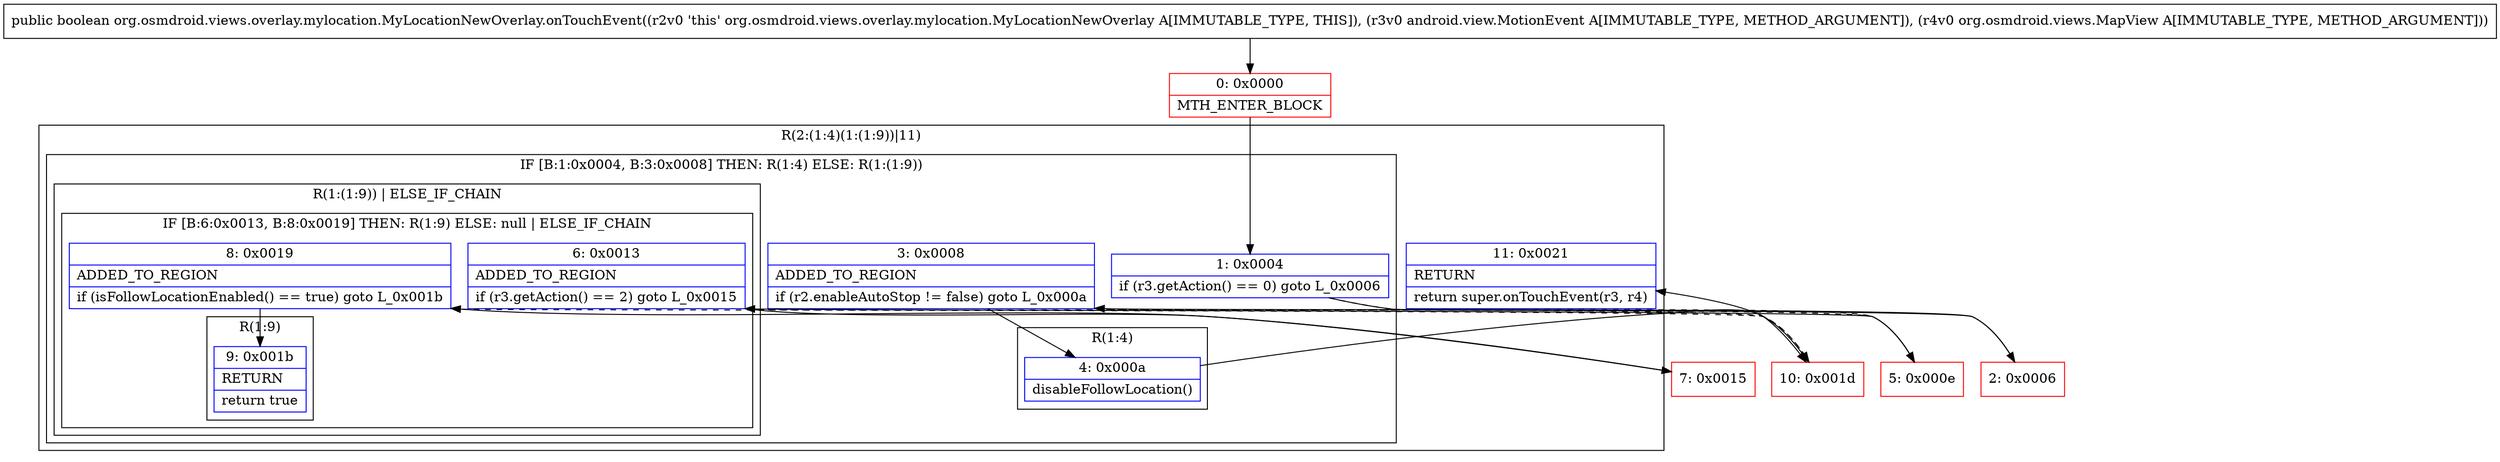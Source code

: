 digraph "CFG fororg.osmdroid.views.overlay.mylocation.MyLocationNewOverlay.onTouchEvent(Landroid\/view\/MotionEvent;Lorg\/osmdroid\/views\/MapView;)Z" {
subgraph cluster_Region_1364358898 {
label = "R(2:(1:4)(1:(1:9))|11)";
node [shape=record,color=blue];
subgraph cluster_IfRegion_1396458486 {
label = "IF [B:1:0x0004, B:3:0x0008] THEN: R(1:4) ELSE: R(1:(1:9))";
node [shape=record,color=blue];
Node_1 [shape=record,label="{1\:\ 0x0004|if (r3.getAction() == 0) goto L_0x0006\l}"];
Node_3 [shape=record,label="{3\:\ 0x0008|ADDED_TO_REGION\l|if (r2.enableAutoStop != false) goto L_0x000a\l}"];
subgraph cluster_Region_852166348 {
label = "R(1:4)";
node [shape=record,color=blue];
Node_4 [shape=record,label="{4\:\ 0x000a|disableFollowLocation()\l}"];
}
subgraph cluster_Region_141721616 {
label = "R(1:(1:9)) | ELSE_IF_CHAIN\l";
node [shape=record,color=blue];
subgraph cluster_IfRegion_1247117834 {
label = "IF [B:6:0x0013, B:8:0x0019] THEN: R(1:9) ELSE: null | ELSE_IF_CHAIN\l";
node [shape=record,color=blue];
Node_6 [shape=record,label="{6\:\ 0x0013|ADDED_TO_REGION\l|if (r3.getAction() == 2) goto L_0x0015\l}"];
Node_8 [shape=record,label="{8\:\ 0x0019|ADDED_TO_REGION\l|if (isFollowLocationEnabled() == true) goto L_0x001b\l}"];
subgraph cluster_Region_2068269893 {
label = "R(1:9)";
node [shape=record,color=blue];
Node_9 [shape=record,label="{9\:\ 0x001b|RETURN\l|return true\l}"];
}
}
}
}
Node_11 [shape=record,label="{11\:\ 0x0021|RETURN\l|return super.onTouchEvent(r3, r4)\l}"];
}
Node_0 [shape=record,color=red,label="{0\:\ 0x0000|MTH_ENTER_BLOCK\l}"];
Node_2 [shape=record,color=red,label="{2\:\ 0x0006}"];
Node_5 [shape=record,color=red,label="{5\:\ 0x000e}"];
Node_7 [shape=record,color=red,label="{7\:\ 0x0015}"];
Node_10 [shape=record,color=red,label="{10\:\ 0x001d}"];
MethodNode[shape=record,label="{public boolean org.osmdroid.views.overlay.mylocation.MyLocationNewOverlay.onTouchEvent((r2v0 'this' org.osmdroid.views.overlay.mylocation.MyLocationNewOverlay A[IMMUTABLE_TYPE, THIS]), (r3v0 android.view.MotionEvent A[IMMUTABLE_TYPE, METHOD_ARGUMENT]), (r4v0 org.osmdroid.views.MapView A[IMMUTABLE_TYPE, METHOD_ARGUMENT])) }"];
MethodNode -> Node_0;
Node_1 -> Node_2;
Node_1 -> Node_5[style=dashed];
Node_3 -> Node_4;
Node_3 -> Node_5[style=dashed];
Node_4 -> Node_10;
Node_6 -> Node_7;
Node_6 -> Node_10[style=dashed];
Node_8 -> Node_9;
Node_8 -> Node_10[style=dashed];
Node_0 -> Node_1;
Node_2 -> Node_3;
Node_5 -> Node_6;
Node_7 -> Node_8;
Node_10 -> Node_11;
}

